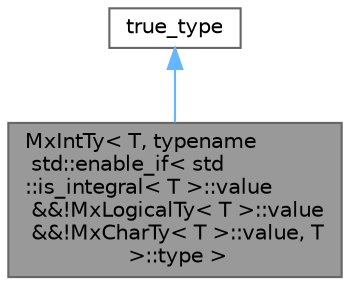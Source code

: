 digraph "MxIntTy&lt; T, typename std::enable_if&lt; std::is_integral&lt; T &gt;::value &amp;&amp;!MxLogicalTy&lt; T &gt;::value &amp;&amp;!MxCharTy&lt; T &gt;::value, T &gt;::type &gt;"
{
 // LATEX_PDF_SIZE
  bgcolor="transparent";
  edge [fontname=Helvetica,fontsize=10,labelfontname=Helvetica,labelfontsize=10];
  node [fontname=Helvetica,fontsize=10,shape=box,height=0.2,width=0.4];
  Node1 [id="Node000001",label="MxIntTy\< T, typename\l std::enable_if\< std\l::is_integral\< T \>::value\l &&!MxLogicalTy\< T \>::value\l &&!MxCharTy\< T \>::value, T\l \>::type \>",height=0.2,width=0.4,color="gray40", fillcolor="grey60", style="filled", fontcolor="black",tooltip=" "];
  Node2 -> Node1 [id="edge1_Node000001_Node000002",dir="back",color="steelblue1",style="solid",tooltip=" "];
  Node2 [id="Node000002",label="true_type",height=0.2,width=0.4,color="gray40", fillcolor="white", style="filled",tooltip=" "];
}
